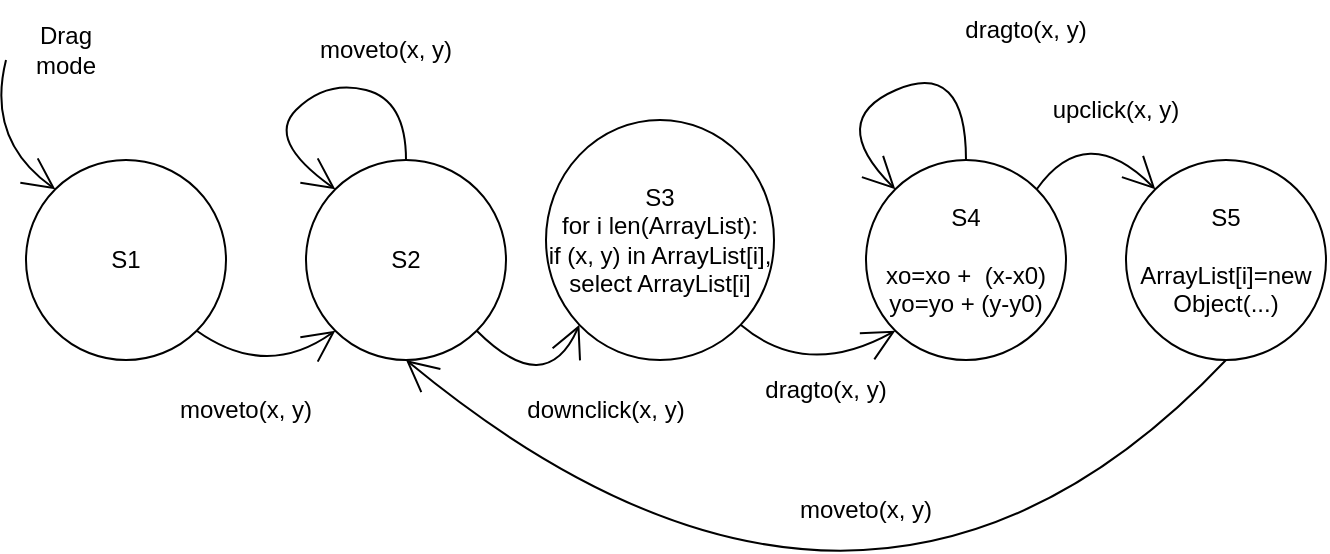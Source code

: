<mxfile version="20.2.3" type="github">
  <diagram id="C5RBs43oDa-KdzZeNtuy" name="Page-1">
    <mxGraphModel dx="701" dy="939" grid="1" gridSize="10" guides="1" tooltips="1" connect="1" arrows="1" fold="1" page="1" pageScale="1" pageWidth="827" pageHeight="1169" math="0" shadow="0">
      <root>
        <mxCell id="WIyWlLk6GJQsqaUBKTNV-0" />
        <mxCell id="WIyWlLk6GJQsqaUBKTNV-1" parent="WIyWlLk6GJQsqaUBKTNV-0" />
        <mxCell id="RHFskBZ9-8Ry0E4Qq9LK-7" style="edgeStyle=none;curved=1;rounded=0;orthogonalLoop=1;jettySize=auto;html=1;exitX=1;exitY=1;exitDx=0;exitDy=0;entryX=0;entryY=1;entryDx=0;entryDy=0;endArrow=open;startSize=14;endSize=14;sourcePerimeterSpacing=8;targetPerimeterSpacing=8;" parent="WIyWlLk6GJQsqaUBKTNV-1" source="RHFskBZ9-8Ry0E4Qq9LK-0" target="RHFskBZ9-8Ry0E4Qq9LK-1" edge="1">
          <mxGeometry relative="1" as="geometry">
            <Array as="points">
              <mxPoint x="210" y="270" />
            </Array>
          </mxGeometry>
        </mxCell>
        <mxCell id="RHFskBZ9-8Ry0E4Qq9LK-0" value="S1" style="ellipse;whiteSpace=wrap;html=1;hachureGap=4;" parent="WIyWlLk6GJQsqaUBKTNV-1" vertex="1">
          <mxGeometry x="90" y="160" width="100" height="100" as="geometry" />
        </mxCell>
        <mxCell id="RHFskBZ9-8Ry0E4Qq9LK-12" style="edgeStyle=none;curved=1;rounded=0;orthogonalLoop=1;jettySize=auto;html=1;exitX=1;exitY=1;exitDx=0;exitDy=0;entryX=0;entryY=1;entryDx=0;entryDy=0;endArrow=open;startSize=14;endSize=14;sourcePerimeterSpacing=8;targetPerimeterSpacing=8;" parent="WIyWlLk6GJQsqaUBKTNV-1" source="RHFskBZ9-8Ry0E4Qq9LK-1" target="RHFskBZ9-8Ry0E4Qq9LK-4" edge="1">
          <mxGeometry relative="1" as="geometry">
            <Array as="points">
              <mxPoint x="350" y="280" />
            </Array>
          </mxGeometry>
        </mxCell>
        <mxCell id="RHFskBZ9-8Ry0E4Qq9LK-1" value="S2" style="ellipse;whiteSpace=wrap;html=1;hachureGap=4;" parent="WIyWlLk6GJQsqaUBKTNV-1" vertex="1">
          <mxGeometry x="230" y="160" width="100" height="100" as="geometry" />
        </mxCell>
        <mxCell id="RHFskBZ9-8Ry0E4Qq9LK-15" style="edgeStyle=none;curved=1;rounded=0;orthogonalLoop=1;jettySize=auto;html=1;exitX=0.5;exitY=1;exitDx=0;exitDy=0;entryX=0.5;entryY=1;entryDx=0;entryDy=0;endArrow=open;startSize=14;endSize=14;sourcePerimeterSpacing=8;targetPerimeterSpacing=8;" parent="WIyWlLk6GJQsqaUBKTNV-1" source="RHFskBZ9-8Ry0E4Qq9LK-2" target="RHFskBZ9-8Ry0E4Qq9LK-1" edge="1">
          <mxGeometry relative="1" as="geometry">
            <Array as="points">
              <mxPoint x="510" y="450" />
            </Array>
          </mxGeometry>
        </mxCell>
        <mxCell id="RHFskBZ9-8Ry0E4Qq9LK-2" value="S5&lt;br&gt;&lt;br&gt;ArrayList[i]=new Object(...)" style="ellipse;whiteSpace=wrap;html=1;hachureGap=4;" parent="WIyWlLk6GJQsqaUBKTNV-1" vertex="1">
          <mxGeometry x="640" y="160" width="100" height="100" as="geometry" />
        </mxCell>
        <mxCell id="RHFskBZ9-8Ry0E4Qq9LK-13" style="edgeStyle=none;curved=1;rounded=0;orthogonalLoop=1;jettySize=auto;html=1;exitX=1;exitY=1;exitDx=0;exitDy=0;entryX=0;entryY=1;entryDx=0;entryDy=0;endArrow=open;startSize=14;endSize=14;sourcePerimeterSpacing=8;targetPerimeterSpacing=8;" parent="WIyWlLk6GJQsqaUBKTNV-1" source="RHFskBZ9-8Ry0E4Qq9LK-4" target="RHFskBZ9-8Ry0E4Qq9LK-5" edge="1">
          <mxGeometry relative="1" as="geometry">
            <Array as="points">
              <mxPoint x="480" y="270" />
            </Array>
          </mxGeometry>
        </mxCell>
        <mxCell id="RHFskBZ9-8Ry0E4Qq9LK-4" value="S3&lt;br&gt;for i len(ArrayList):&lt;br&gt;if (x, y) in ArrayList[i], select ArrayList[i]" style="ellipse;whiteSpace=wrap;html=1;hachureGap=4;" parent="WIyWlLk6GJQsqaUBKTNV-1" vertex="1">
          <mxGeometry x="350" y="140" width="114" height="120" as="geometry" />
        </mxCell>
        <mxCell id="RHFskBZ9-8Ry0E4Qq9LK-14" style="edgeStyle=none;curved=1;rounded=0;orthogonalLoop=1;jettySize=auto;html=1;exitX=1;exitY=0;exitDx=0;exitDy=0;entryX=0;entryY=0;entryDx=0;entryDy=0;endArrow=open;startSize=14;endSize=14;sourcePerimeterSpacing=8;targetPerimeterSpacing=8;" parent="WIyWlLk6GJQsqaUBKTNV-1" source="RHFskBZ9-8Ry0E4Qq9LK-5" target="RHFskBZ9-8Ry0E4Qq9LK-2" edge="1">
          <mxGeometry relative="1" as="geometry">
            <Array as="points">
              <mxPoint x="620" y="140" />
            </Array>
          </mxGeometry>
        </mxCell>
        <mxCell id="RHFskBZ9-8Ry0E4Qq9LK-5" value="S4&lt;br&gt;&lt;br&gt;xo=xo +&amp;nbsp; (x-x0)&lt;br&gt;yo=yo + (y-y0)" style="ellipse;whiteSpace=wrap;html=1;hachureGap=4;" parent="WIyWlLk6GJQsqaUBKTNV-1" vertex="1">
          <mxGeometry x="510" y="160" width="100" height="100" as="geometry" />
        </mxCell>
        <mxCell id="RHFskBZ9-8Ry0E4Qq9LK-6" value="" style="edgeStyle=none;orthogonalLoop=1;jettySize=auto;html=1;rounded=0;endArrow=open;startSize=14;endSize=14;sourcePerimeterSpacing=8;targetPerimeterSpacing=8;curved=1;entryX=0;entryY=0;entryDx=0;entryDy=0;" parent="WIyWlLk6GJQsqaUBKTNV-1" target="RHFskBZ9-8Ry0E4Qq9LK-0" edge="1">
          <mxGeometry width="120" relative="1" as="geometry">
            <mxPoint x="80" y="110" as="sourcePoint" />
            <mxPoint x="160" y="120" as="targetPoint" />
            <Array as="points">
              <mxPoint x="70" y="150" />
            </Array>
          </mxGeometry>
        </mxCell>
        <mxCell id="RHFskBZ9-8Ry0E4Qq9LK-8" style="edgeStyle=none;curved=1;rounded=0;orthogonalLoop=1;jettySize=auto;html=1;exitX=0.5;exitY=0;exitDx=0;exitDy=0;entryX=0;entryY=0;entryDx=0;entryDy=0;endArrow=open;startSize=14;endSize=14;sourcePerimeterSpacing=8;targetPerimeterSpacing=8;" parent="WIyWlLk6GJQsqaUBKTNV-1" source="RHFskBZ9-8Ry0E4Qq9LK-1" target="RHFskBZ9-8Ry0E4Qq9LK-1" edge="1">
          <mxGeometry relative="1" as="geometry">
            <Array as="points">
              <mxPoint x="280" y="130" />
              <mxPoint x="240" y="120" />
              <mxPoint x="210" y="150" />
            </Array>
          </mxGeometry>
        </mxCell>
        <mxCell id="RHFskBZ9-8Ry0E4Qq9LK-11" style="edgeStyle=none;curved=1;rounded=0;orthogonalLoop=1;jettySize=auto;html=1;exitX=0.5;exitY=0;exitDx=0;exitDy=0;entryX=0;entryY=0;entryDx=0;entryDy=0;endArrow=open;startSize=14;endSize=14;sourcePerimeterSpacing=8;targetPerimeterSpacing=8;" parent="WIyWlLk6GJQsqaUBKTNV-1" source="RHFskBZ9-8Ry0E4Qq9LK-5" target="RHFskBZ9-8Ry0E4Qq9LK-5" edge="1">
          <mxGeometry relative="1" as="geometry">
            <Array as="points">
              <mxPoint x="560" y="110" />
              <mxPoint x="490" y="140" />
            </Array>
          </mxGeometry>
        </mxCell>
        <mxCell id="RHFskBZ9-8Ry0E4Qq9LK-16" value="Drag mode" style="text;strokeColor=none;fillColor=none;html=1;align=center;verticalAlign=middle;whiteSpace=wrap;rounded=0;hachureGap=4;" parent="WIyWlLk6GJQsqaUBKTNV-1" vertex="1">
          <mxGeometry x="80" y="90" width="60" height="30" as="geometry" />
        </mxCell>
        <mxCell id="RHFskBZ9-8Ry0E4Qq9LK-17" value="moveto(x, y)" style="text;strokeColor=none;fillColor=none;html=1;align=center;verticalAlign=middle;whiteSpace=wrap;rounded=0;hachureGap=4;" parent="WIyWlLk6GJQsqaUBKTNV-1" vertex="1">
          <mxGeometry x="220" y="90" width="100" height="30" as="geometry" />
        </mxCell>
        <mxCell id="RHFskBZ9-8Ry0E4Qq9LK-18" value="moveto(x, y)" style="text;strokeColor=none;fillColor=none;html=1;align=center;verticalAlign=middle;whiteSpace=wrap;rounded=0;hachureGap=4;" parent="WIyWlLk6GJQsqaUBKTNV-1" vertex="1">
          <mxGeometry x="460" y="320" width="100" height="30" as="geometry" />
        </mxCell>
        <mxCell id="RHFskBZ9-8Ry0E4Qq9LK-19" value="moveto(x, y)" style="text;strokeColor=none;fillColor=none;html=1;align=center;verticalAlign=middle;whiteSpace=wrap;rounded=0;hachureGap=4;" parent="WIyWlLk6GJQsqaUBKTNV-1" vertex="1">
          <mxGeometry x="150" y="270" width="100" height="30" as="geometry" />
        </mxCell>
        <mxCell id="RHFskBZ9-8Ry0E4Qq9LK-22" value="dragto(x, y)" style="text;strokeColor=none;fillColor=none;html=1;align=center;verticalAlign=middle;whiteSpace=wrap;rounded=0;hachureGap=4;" parent="WIyWlLk6GJQsqaUBKTNV-1" vertex="1">
          <mxGeometry x="440" y="260" width="100" height="30" as="geometry" />
        </mxCell>
        <mxCell id="RHFskBZ9-8Ry0E4Qq9LK-24" value="dragto(x, y)" style="text;strokeColor=none;fillColor=none;html=1;align=center;verticalAlign=middle;whiteSpace=wrap;rounded=0;hachureGap=4;" parent="WIyWlLk6GJQsqaUBKTNV-1" vertex="1">
          <mxGeometry x="540" y="80" width="100" height="30" as="geometry" />
        </mxCell>
        <mxCell id="RHFskBZ9-8Ry0E4Qq9LK-26" value="downclick(x, y)" style="text;strokeColor=none;fillColor=none;html=1;align=center;verticalAlign=middle;whiteSpace=wrap;rounded=0;hachureGap=4;" parent="WIyWlLk6GJQsqaUBKTNV-1" vertex="1">
          <mxGeometry x="330" y="270" width="100" height="30" as="geometry" />
        </mxCell>
        <mxCell id="RHFskBZ9-8Ry0E4Qq9LK-27" value="upclick(x, y)" style="text;strokeColor=none;fillColor=none;html=1;align=center;verticalAlign=middle;whiteSpace=wrap;rounded=0;hachureGap=4;" parent="WIyWlLk6GJQsqaUBKTNV-1" vertex="1">
          <mxGeometry x="600" y="120" width="70" height="30" as="geometry" />
        </mxCell>
      </root>
    </mxGraphModel>
  </diagram>
</mxfile>

